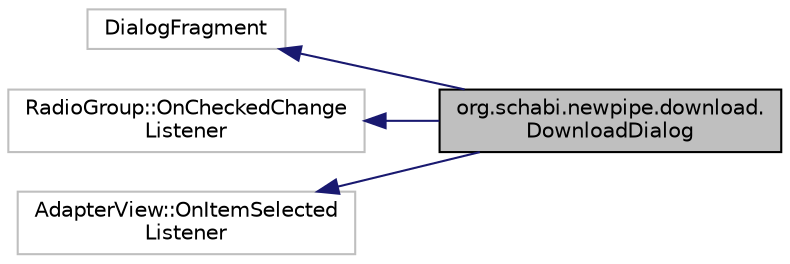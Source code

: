 digraph "org.schabi.newpipe.download.DownloadDialog"
{
 // LATEX_PDF_SIZE
  edge [fontname="Helvetica",fontsize="10",labelfontname="Helvetica",labelfontsize="10"];
  node [fontname="Helvetica",fontsize="10",shape=record];
  rankdir="LR";
  Node0 [label="org.schabi.newpipe.download.\lDownloadDialog",height=0.2,width=0.4,color="black", fillcolor="grey75", style="filled", fontcolor="black",tooltip=" "];
  Node1 -> Node0 [dir="back",color="midnightblue",fontsize="10",style="solid",fontname="Helvetica"];
  Node1 [label="DialogFragment",height=0.2,width=0.4,color="grey75", fillcolor="white", style="filled",tooltip=" "];
  Node2 -> Node0 [dir="back",color="midnightblue",fontsize="10",style="solid",fontname="Helvetica"];
  Node2 [label="RadioGroup::OnCheckedChange\lListener",height=0.2,width=0.4,color="grey75", fillcolor="white", style="filled",tooltip=" "];
  Node3 -> Node0 [dir="back",color="midnightblue",fontsize="10",style="solid",fontname="Helvetica"];
  Node3 [label="AdapterView::OnItemSelected\lListener",height=0.2,width=0.4,color="grey75", fillcolor="white", style="filled",tooltip=" "];
}

